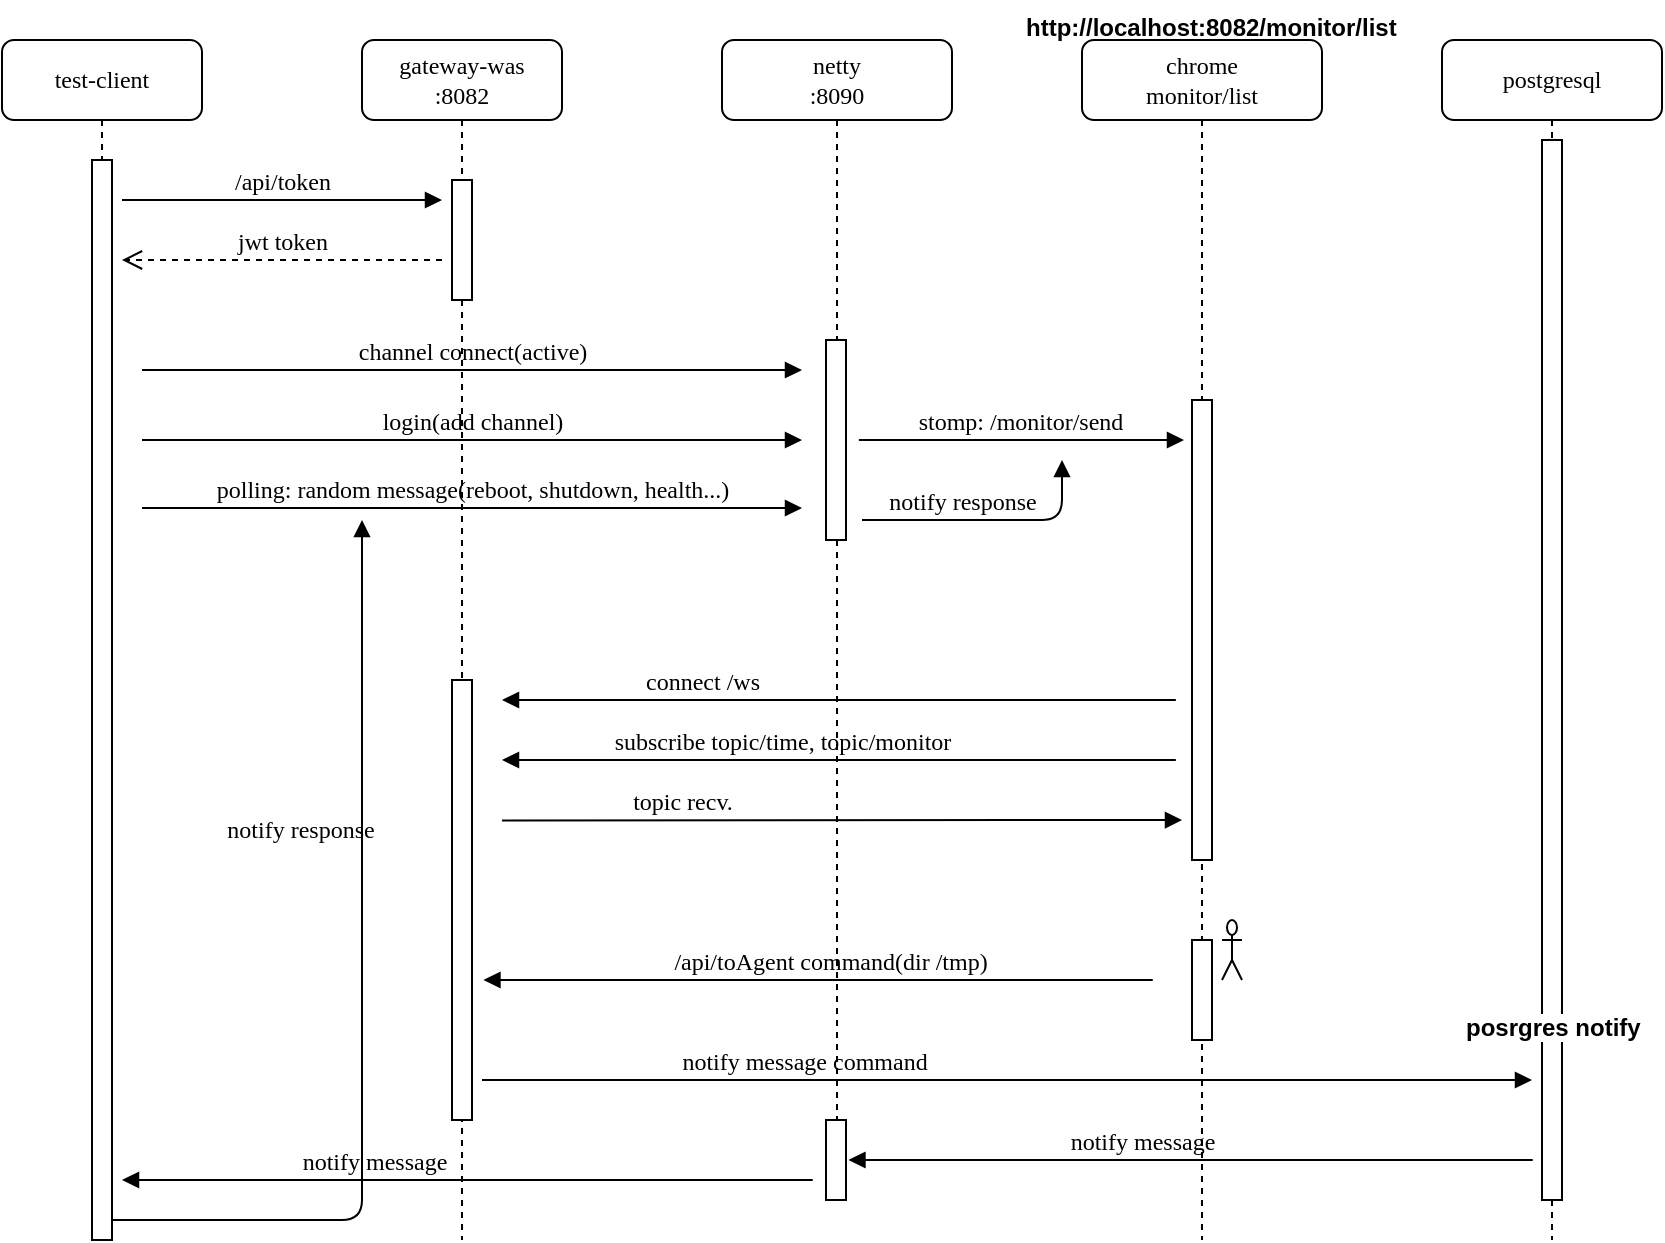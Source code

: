 <mxfile version="24.7.5">
  <diagram name="Page-1" id="13e1069c-82ec-6db2-03f1-153e76fe0fe0">
    <mxGraphModel dx="923" dy="690" grid="0" gridSize="10" guides="1" tooltips="1" connect="1" arrows="1" fold="1" page="1" pageScale="1" pageWidth="1100" pageHeight="850" background="none" math="0" shadow="0">
      <root>
        <mxCell id="0" />
        <mxCell id="1" parent="0" />
        <mxCell id="7baba1c4bc27f4b0-2" value="gateway-was&lt;div&gt;:8082&lt;/div&gt;" style="shape=umlLifeline;perimeter=lifelinePerimeter;whiteSpace=wrap;html=1;container=1;collapsible=0;recursiveResize=0;outlineConnect=0;rounded=1;shadow=0;comic=0;labelBackgroundColor=none;strokeWidth=1;fontFamily=Verdana;fontSize=12;align=center;" parent="1" vertex="1">
          <mxGeometry x="280" y="80" width="100" height="600" as="geometry" />
        </mxCell>
        <mxCell id="7baba1c4bc27f4b0-10" value="" style="html=1;points=[];perimeter=orthogonalPerimeter;rounded=0;shadow=0;comic=0;labelBackgroundColor=none;strokeWidth=1;fontFamily=Verdana;fontSize=12;align=center;" parent="7baba1c4bc27f4b0-2" vertex="1">
          <mxGeometry x="45" y="70" width="10" height="60" as="geometry" />
        </mxCell>
        <mxCell id="au6jjlaTPDau6q0tMNbc-1" value="jwt token" style="html=1;verticalAlign=bottom;endArrow=open;dashed=1;endSize=8;labelBackgroundColor=none;fontFamily=Verdana;fontSize=12;edgeStyle=elbowEdgeStyle;elbow=vertical;" edge="1" parent="7baba1c4bc27f4b0-2">
          <mxGeometry relative="1" as="geometry">
            <mxPoint x="-120" y="110" as="targetPoint" />
            <Array as="points">
              <mxPoint x="-10" y="110" />
              <mxPoint x="20" y="110" />
            </Array>
            <mxPoint x="40" y="110" as="sourcePoint" />
          </mxGeometry>
        </mxCell>
        <mxCell id="7baba1c4bc27f4b0-11" value="/api/token" style="html=1;verticalAlign=bottom;endArrow=block;entryX=0;entryY=0;labelBackgroundColor=none;fontFamily=Verdana;fontSize=12;edgeStyle=elbowEdgeStyle;elbow=vertical;" parent="7baba1c4bc27f4b0-2" edge="1">
          <mxGeometry relative="1" as="geometry">
            <mxPoint x="-120" y="80" as="sourcePoint" />
            <mxPoint x="40" y="80.13" as="targetPoint" />
            <mxPoint as="offset" />
          </mxGeometry>
        </mxCell>
        <mxCell id="7baba1c4bc27f4b0-3" value="netty&lt;div&gt;:8090&lt;/div&gt;" style="shape=umlLifeline;perimeter=lifelinePerimeter;whiteSpace=wrap;html=1;container=1;collapsible=0;recursiveResize=0;outlineConnect=0;rounded=1;shadow=0;comic=0;labelBackgroundColor=none;strokeWidth=1;fontFamily=Verdana;fontSize=12;align=center;" parent="1" vertex="1">
          <mxGeometry x="460" y="80" width="115" height="580" as="geometry" />
        </mxCell>
        <mxCell id="au6jjlaTPDau6q0tMNbc-27" value="stomp: /monitor/send" style="html=1;verticalAlign=bottom;endArrow=block;labelBackgroundColor=none;fontFamily=Verdana;fontSize=12;edgeStyle=elbowEdgeStyle;elbow=vertical;" edge="1" parent="7baba1c4bc27f4b0-3">
          <mxGeometry x="-0.004" relative="1" as="geometry">
            <mxPoint x="68.429" y="199.997" as="sourcePoint" />
            <mxPoint as="offset" />
            <mxPoint x="231" y="200.14" as="targetPoint" />
          </mxGeometry>
        </mxCell>
        <mxCell id="7baba1c4bc27f4b0-4" value="&lt;div&gt;chrome&lt;/div&gt;&lt;div&gt;monitor&lt;span style=&quot;background-color: initial;&quot;&gt;/list&lt;/span&gt;&lt;/div&gt;" style="shape=umlLifeline;perimeter=lifelinePerimeter;whiteSpace=wrap;html=1;container=1;collapsible=0;recursiveResize=0;outlineConnect=0;rounded=1;shadow=0;comic=0;labelBackgroundColor=none;strokeWidth=1;fontFamily=Verdana;fontSize=12;align=center;" parent="1" vertex="1">
          <mxGeometry x="640" y="80" width="120" height="600" as="geometry" />
        </mxCell>
        <mxCell id="au6jjlaTPDau6q0tMNbc-25" value="" style="shape=umlActor;verticalLabelPosition=bottom;verticalAlign=top;html=1;outlineConnect=0;" vertex="1" parent="7baba1c4bc27f4b0-4">
          <mxGeometry x="70" y="440" width="10" height="30" as="geometry" />
        </mxCell>
        <mxCell id="au6jjlaTPDau6q0tMNbc-6" value="" style="html=1;points=[];perimeter=orthogonalPerimeter;rounded=0;shadow=0;comic=0;labelBackgroundColor=none;strokeWidth=1;fontFamily=Verdana;fontSize=12;align=center;" vertex="1" parent="7baba1c4bc27f4b0-4">
          <mxGeometry x="55" y="450" width="10" height="50" as="geometry" />
        </mxCell>
        <mxCell id="7baba1c4bc27f4b0-5" value="postgresql" style="shape=umlLifeline;perimeter=lifelinePerimeter;whiteSpace=wrap;html=1;container=1;collapsible=0;recursiveResize=0;outlineConnect=0;rounded=1;shadow=0;comic=0;labelBackgroundColor=none;strokeWidth=1;fontFamily=Verdana;fontSize=12;align=center;" parent="1" vertex="1">
          <mxGeometry x="820" y="80" width="110" height="600" as="geometry" />
        </mxCell>
        <mxCell id="7baba1c4bc27f4b0-19" value="" style="html=1;points=[];perimeter=orthogonalPerimeter;rounded=0;shadow=0;comic=0;labelBackgroundColor=none;strokeWidth=1;fontFamily=Verdana;fontSize=12;align=center;" parent="7baba1c4bc27f4b0-5" vertex="1">
          <mxGeometry x="50" y="50" width="10" height="530" as="geometry" />
        </mxCell>
        <mxCell id="au6jjlaTPDau6q0tMNbc-9" value="connect /ws" style="html=1;verticalAlign=bottom;endArrow=block;labelBackgroundColor=none;fontFamily=Verdana;fontSize=12;edgeStyle=elbowEdgeStyle;elbow=vertical;" edge="1" parent="7baba1c4bc27f4b0-5">
          <mxGeometry x="0.429" relative="1" as="geometry">
            <mxPoint x="-140.5" y="330" as="sourcePoint" />
            <mxPoint x="-470" y="330" as="targetPoint" />
            <mxPoint as="offset" />
            <Array as="points">
              <mxPoint x="-130" y="330" />
            </Array>
          </mxGeometry>
        </mxCell>
        <mxCell id="au6jjlaTPDau6q0tMNbc-10" value="subscribe topic/time, topic/monitor" style="html=1;verticalAlign=bottom;endArrow=block;labelBackgroundColor=none;fontFamily=Verdana;fontSize=12;edgeStyle=elbowEdgeStyle;elbow=vertical;" edge="1" parent="7baba1c4bc27f4b0-5">
          <mxGeometry x="0.201" relative="1" as="geometry">
            <mxPoint x="-140.5" y="360" as="sourcePoint" />
            <mxPoint x="-470" y="360" as="targetPoint" />
            <mxPoint as="offset" />
            <Array as="points">
              <mxPoint x="-130" y="360" />
            </Array>
          </mxGeometry>
        </mxCell>
        <mxCell id="au6jjlaTPDau6q0tMNbc-22" value="" style="html=1;points=[];perimeter=orthogonalPerimeter;rounded=0;shadow=0;comic=0;labelBackgroundColor=none;strokeWidth=1;fontFamily=Verdana;fontSize=12;align=center;" vertex="1" parent="7baba1c4bc27f4b0-5">
          <mxGeometry x="-495" y="320" width="10" height="220" as="geometry" />
        </mxCell>
        <mxCell id="au6jjlaTPDau6q0tMNbc-24" value="" style="html=1;points=[];perimeter=orthogonalPerimeter;rounded=0;shadow=0;comic=0;labelBackgroundColor=none;strokeWidth=1;fontFamily=Verdana;fontSize=12;align=center;" vertex="1" parent="7baba1c4bc27f4b0-5">
          <mxGeometry x="-308" y="540" width="10" height="40" as="geometry" />
        </mxCell>
        <mxCell id="au6jjlaTPDau6q0tMNbc-13" value="" style="html=1;points=[];perimeter=orthogonalPerimeter;rounded=0;shadow=0;comic=0;labelBackgroundColor=none;strokeWidth=1;fontFamily=Verdana;fontSize=12;align=center;" vertex="1" parent="7baba1c4bc27f4b0-5">
          <mxGeometry x="-125" y="180" width="10" height="230" as="geometry" />
        </mxCell>
        <mxCell id="au6jjlaTPDau6q0tMNbc-23" value="topic recv." style="html=1;verticalAlign=bottom;endArrow=block;labelBackgroundColor=none;fontFamily=Verdana;fontSize=12;edgeStyle=elbowEdgeStyle;elbow=vertical;exitX=1.044;exitY=0.228;exitDx=0;exitDy=0;exitPerimeter=0;" edge="1" parent="7baba1c4bc27f4b0-5">
          <mxGeometry x="-0.471" relative="1" as="geometry">
            <mxPoint x="-470" y="390.22" as="sourcePoint" />
            <mxPoint as="offset" />
            <mxPoint x="-130" y="390" as="targetPoint" />
          </mxGeometry>
        </mxCell>
        <mxCell id="au6jjlaTPDau6q0tMNbc-16" value="notify message" style="html=1;verticalAlign=bottom;endArrow=block;labelBackgroundColor=none;fontFamily=Verdana;fontSize=12;edgeStyle=elbowEdgeStyle;elbow=vertical;" edge="1" parent="7baba1c4bc27f4b0-5">
          <mxGeometry x="0.512" relative="1" as="geometry">
            <mxPoint x="-206.77" y="560" as="sourcePoint" />
            <mxPoint x="-296.77" y="560" as="targetPoint" />
            <mxPoint as="offset" />
            <Array as="points">
              <mxPoint x="50" y="560" />
            </Array>
          </mxGeometry>
        </mxCell>
        <mxCell id="au6jjlaTPDau6q0tMNbc-14" value="/api/toAgent command(dir /tmp)" style="html=1;verticalAlign=bottom;endArrow=block;labelBackgroundColor=none;fontFamily=Verdana;fontSize=12;edgeStyle=elbowEdgeStyle;elbow=vertical;" edge="1" parent="7baba1c4bc27f4b0-5">
          <mxGeometry x="0.333" relative="1" as="geometry">
            <mxPoint x="-319.27" y="470" as="sourcePoint" />
            <mxPoint x="-479.27" y="470" as="targetPoint" />
            <mxPoint as="offset" />
            <Array as="points">
              <mxPoint x="-140" y="470" />
            </Array>
          </mxGeometry>
        </mxCell>
        <mxCell id="au6jjlaTPDau6q0tMNbc-15" value="notify message command" style="html=1;verticalAlign=bottom;endArrow=block;labelBackgroundColor=none;fontFamily=Verdana;fontSize=12;edgeStyle=elbowEdgeStyle;elbow=vertical;" edge="1" parent="7baba1c4bc27f4b0-5">
          <mxGeometry x="-0.386" relative="1" as="geometry">
            <mxPoint x="-480" y="520" as="sourcePoint" />
            <mxPoint as="offset" />
            <mxPoint x="45" y="520.2" as="targetPoint" />
            <Array as="points">
              <mxPoint x="-480" y="520" />
            </Array>
          </mxGeometry>
        </mxCell>
        <mxCell id="au6jjlaTPDau6q0tMNbc-18" value="notify message" style="html=1;verticalAlign=bottom;endArrow=block;labelBackgroundColor=none;fontFamily=Verdana;fontSize=12;edgeStyle=elbowEdgeStyle;elbow=vertical;" edge="1" parent="7baba1c4bc27f4b0-5">
          <mxGeometry x="0.512" relative="1" as="geometry">
            <mxPoint x="-475" y="570" as="sourcePoint" />
            <mxPoint x="-660" y="570" as="targetPoint" />
            <mxPoint as="offset" />
            <Array as="points">
              <mxPoint x="-310" y="570" />
            </Array>
          </mxGeometry>
        </mxCell>
        <mxCell id="au6jjlaTPDau6q0tMNbc-32" value="posrgres notify" style="text;whiteSpace=wrap;fontStyle=1;labelBackgroundColor=default;" vertex="1" parent="7baba1c4bc27f4b0-5">
          <mxGeometry x="10" y="480" width="90" height="30" as="geometry" />
        </mxCell>
        <mxCell id="7baba1c4bc27f4b0-8" value="test-client" style="shape=umlLifeline;perimeter=lifelinePerimeter;whiteSpace=wrap;html=1;container=1;collapsible=0;recursiveResize=0;outlineConnect=0;rounded=1;shadow=0;comic=0;labelBackgroundColor=none;strokeWidth=1;fontFamily=Verdana;fontSize=12;align=center;" parent="1" vertex="1">
          <mxGeometry x="100" y="80" width="100" height="600" as="geometry" />
        </mxCell>
        <mxCell id="7baba1c4bc27f4b0-9" value="" style="html=1;points=[];perimeter=orthogonalPerimeter;rounded=0;shadow=0;comic=0;labelBackgroundColor=none;strokeWidth=1;fontFamily=Verdana;fontSize=12;align=center;" parent="7baba1c4bc27f4b0-8" vertex="1">
          <mxGeometry x="45" y="60" width="10" height="540" as="geometry" />
        </mxCell>
        <mxCell id="au6jjlaTPDau6q0tMNbc-19" value="notify response" style="html=1;verticalAlign=bottom;endArrow=block;labelBackgroundColor=none;fontFamily=Verdana;fontSize=12;edgeStyle=elbowEdgeStyle;elbow=vertical;" edge="1" parent="7baba1c4bc27f4b0-8">
          <mxGeometry x="0.31" y="31" relative="1" as="geometry">
            <mxPoint x="54.997" y="590" as="sourcePoint" />
            <mxPoint as="offset" />
            <mxPoint x="180" y="240" as="targetPoint" />
            <Array as="points">
              <mxPoint x="160.83" y="590" />
            </Array>
          </mxGeometry>
        </mxCell>
        <mxCell id="7baba1c4bc27f4b0-13" value="" style="html=1;points=[];perimeter=orthogonalPerimeter;rounded=0;shadow=0;comic=0;labelBackgroundColor=none;strokeWidth=1;fontFamily=Verdana;fontSize=12;align=center;" parent="1" vertex="1">
          <mxGeometry x="512" y="230" width="10" height="100" as="geometry" />
        </mxCell>
        <mxCell id="au6jjlaTPDau6q0tMNbc-2" value="login(add channel)" style="html=1;verticalAlign=bottom;endArrow=block;labelBackgroundColor=none;fontFamily=Verdana;fontSize=12;edgeStyle=elbowEdgeStyle;elbow=vertical;" edge="1" parent="1">
          <mxGeometry relative="1" as="geometry">
            <mxPoint x="170" y="280" as="sourcePoint" />
            <mxPoint as="offset" />
            <mxPoint x="500" y="280" as="targetPoint" />
          </mxGeometry>
        </mxCell>
        <mxCell id="7baba1c4bc27f4b0-14" value="channel connect(active)" style="html=1;verticalAlign=bottom;endArrow=block;labelBackgroundColor=none;fontFamily=Verdana;fontSize=12;edgeStyle=elbowEdgeStyle;elbow=vertical;" parent="1" edge="1">
          <mxGeometry relative="1" as="geometry">
            <mxPoint x="170" y="245" as="sourcePoint" />
            <mxPoint as="offset" />
            <mxPoint x="500" y="245" as="targetPoint" />
            <Array as="points">
              <mxPoint x="500" y="245" />
            </Array>
          </mxGeometry>
        </mxCell>
        <mxCell id="au6jjlaTPDau6q0tMNbc-4" value="polling: random message(reboot, shutdown, health...)" style="html=1;verticalAlign=bottom;endArrow=block;labelBackgroundColor=none;fontFamily=Verdana;fontSize=12;edgeStyle=elbowEdgeStyle;elbow=vertical;" edge="1" parent="1">
          <mxGeometry relative="1" as="geometry">
            <mxPoint x="170" y="314" as="sourcePoint" />
            <mxPoint as="offset" />
            <mxPoint x="500" y="314" as="targetPoint" />
          </mxGeometry>
        </mxCell>
        <mxCell id="au6jjlaTPDau6q0tMNbc-29" value="notify response" style="html=1;verticalAlign=bottom;endArrow=block;labelBackgroundColor=none;fontFamily=Verdana;fontSize=12;edgeStyle=elbowEdgeStyle;elbow=vertical;" edge="1" parent="1">
          <mxGeometry x="-0.231" relative="1" as="geometry">
            <mxPoint x="530" y="320" as="sourcePoint" />
            <mxPoint as="offset" />
            <mxPoint x="630" y="290" as="targetPoint" />
            <Array as="points">
              <mxPoint x="650" y="320" />
            </Array>
          </mxGeometry>
        </mxCell>
        <mxCell id="au6jjlaTPDau6q0tMNbc-30" value="http://localhost:8082/monitor/list" style="text;whiteSpace=wrap;fontStyle=1" vertex="1" parent="1">
          <mxGeometry x="610" y="60" width="200" height="20" as="geometry" />
        </mxCell>
      </root>
    </mxGraphModel>
  </diagram>
</mxfile>
